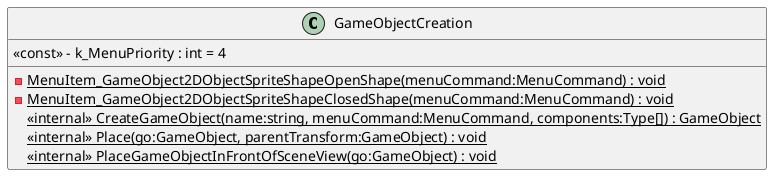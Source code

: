 @startuml
class GameObjectCreation {
    <<const>> - k_MenuPriority : int = 4
    {static} - MenuItem_GameObject2DObjectSpriteShapeOpenShape(menuCommand:MenuCommand) : void
    {static} - MenuItem_GameObject2DObjectSpriteShapeClosedShape(menuCommand:MenuCommand) : void
    <<internal>> {static} CreateGameObject(name:string, menuCommand:MenuCommand, components:Type[]) : GameObject
    <<internal>> {static} Place(go:GameObject, parentTransform:GameObject) : void
    <<internal>> {static} PlaceGameObjectInFrontOfSceneView(go:GameObject) : void
}
@enduml
